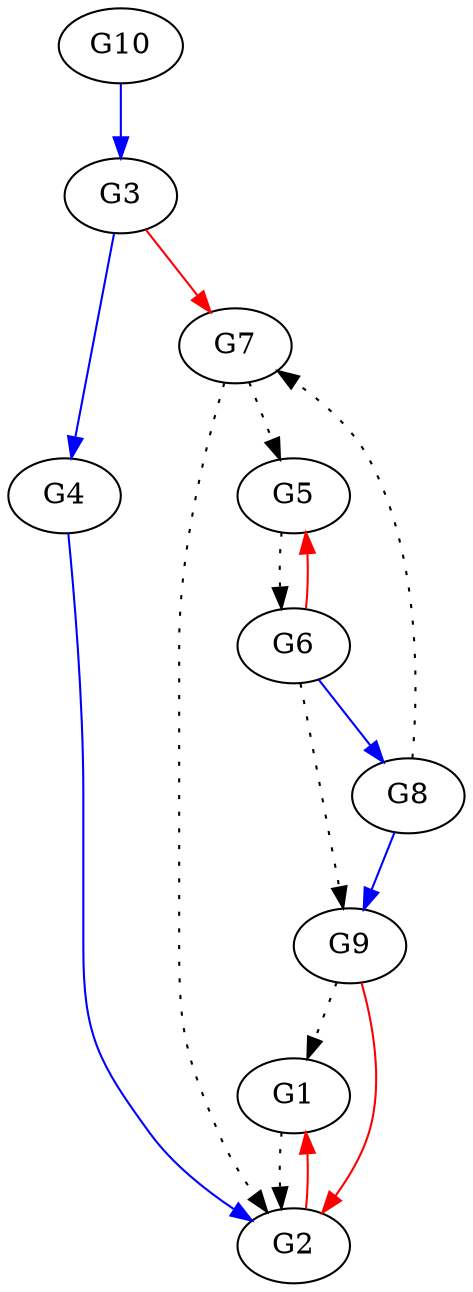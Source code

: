 // Grafos-DREAM4
digraph {
	G1 [label=G1]
	G2 [label=G2]
	G3 [label=G3]
	G4 [label=G4]
	G5 [label=G5]
	G6 [label=G6]
	G7 [label=G7]
	G8 [label=G8]
	G9 [label=G9]
	G10 [label=G10]
	G1 -> G2 [style=dotted]
	G3 -> G4 [color=blue]
	G4 -> G2 [color=blue]
	G5 -> G6 [style=dotted]
	G6 -> G8 [color=blue]
	G6 -> G9 [style=dotted]
	G7 -> G2 [style=dotted]
	G7 -> G5 [style=dotted]
	G8 -> G7 [style=dotted]
	G8 -> G9 [color=blue]
	G9 -> G1 [style=dotted]
	G10 -> G3 [color=blue]
	G2 -> G1 [color=red]
	G3 -> G7 [color=red]
	G6 -> G5 [color=red]
	G9 -> G2 [color=red]
}
